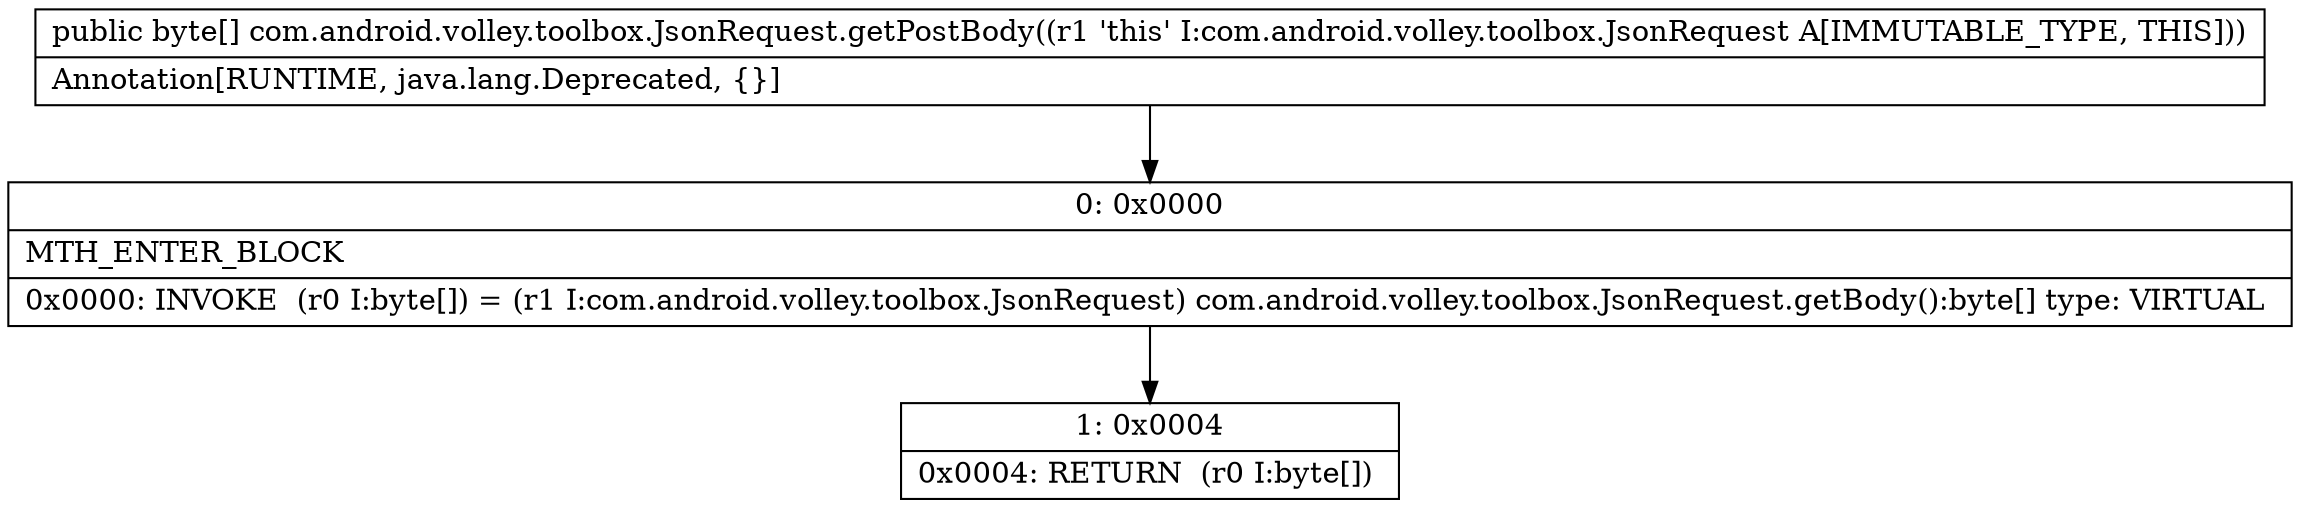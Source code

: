 digraph "CFG forcom.android.volley.toolbox.JsonRequest.getPostBody()[B" {
Node_0 [shape=record,label="{0\:\ 0x0000|MTH_ENTER_BLOCK\l|0x0000: INVOKE  (r0 I:byte[]) = (r1 I:com.android.volley.toolbox.JsonRequest) com.android.volley.toolbox.JsonRequest.getBody():byte[] type: VIRTUAL \l}"];
Node_1 [shape=record,label="{1\:\ 0x0004|0x0004: RETURN  (r0 I:byte[]) \l}"];
MethodNode[shape=record,label="{public byte[] com.android.volley.toolbox.JsonRequest.getPostBody((r1 'this' I:com.android.volley.toolbox.JsonRequest A[IMMUTABLE_TYPE, THIS]))  | Annotation[RUNTIME, java.lang.Deprecated, \{\}]\l}"];
MethodNode -> Node_0;
Node_0 -> Node_1;
}

